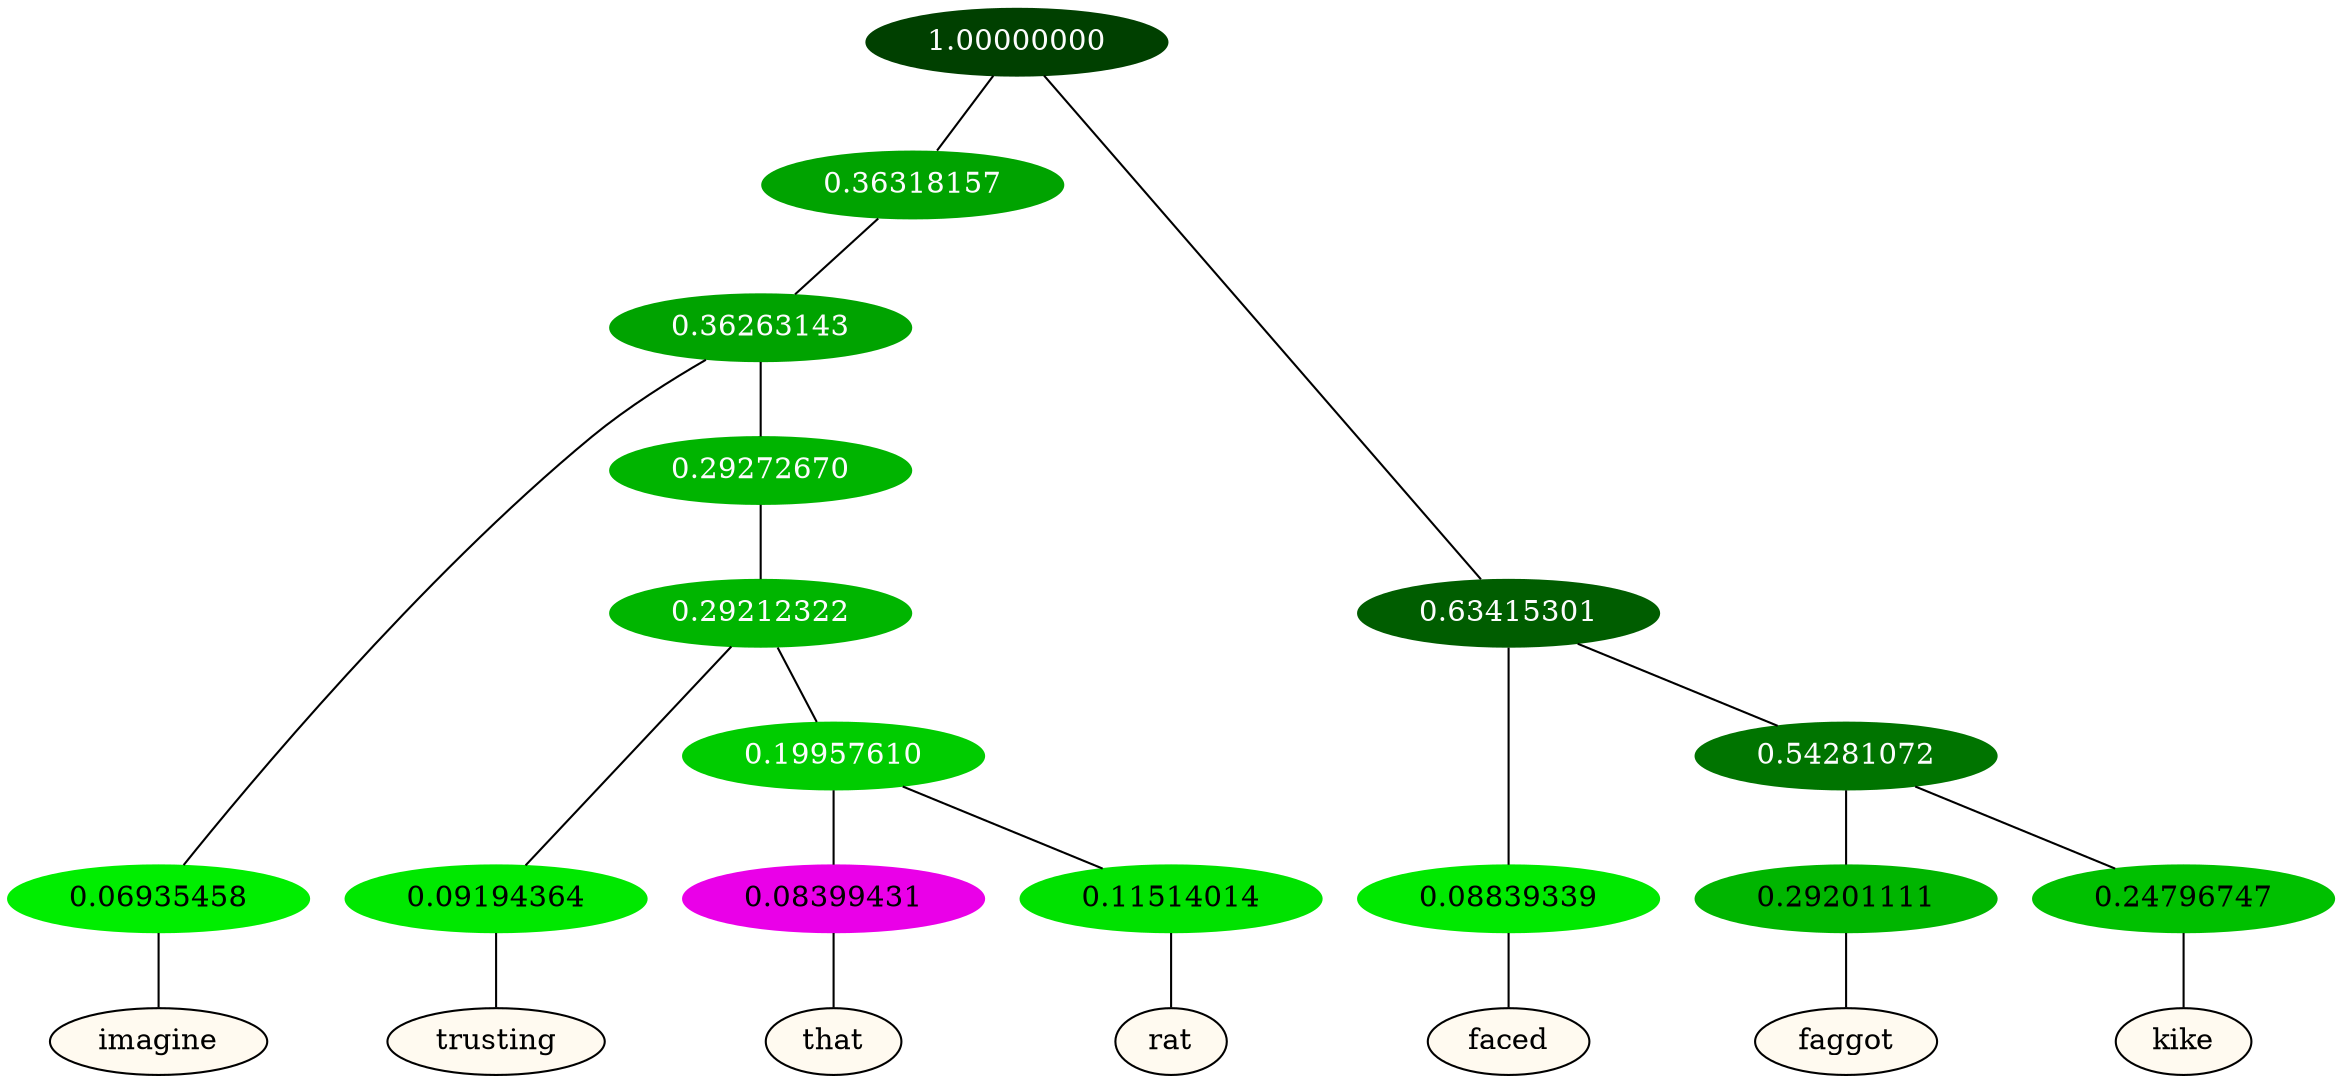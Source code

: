graph {
	node [format=png height=0.15 nodesep=0.001 ordering=out overlap=prism overlap_scaling=0.01 ranksep=0.001 ratio=0.2 style=filled width=0.15]
	{
		rank=same
		a_w_6 [label=imagine color=black fillcolor=floralwhite style="filled,solid"]
		a_w_11 [label=trusting color=black fillcolor=floralwhite style="filled,solid"]
		a_w_13 [label=that color=black fillcolor=floralwhite style="filled,solid"]
		a_w_14 [label=rat color=black fillcolor=floralwhite style="filled,solid"]
		a_w_4 [label=faced color=black fillcolor=floralwhite style="filled,solid"]
		a_w_8 [label=faggot color=black fillcolor=floralwhite style="filled,solid"]
		a_w_9 [label=kike color=black fillcolor=floralwhite style="filled,solid"]
	}
	a_n_6 -- a_w_6
	a_n_11 -- a_w_11
	a_n_13 -- a_w_13
	a_n_14 -- a_w_14
	a_n_4 -- a_w_4
	a_n_8 -- a_w_8
	a_n_9 -- a_w_9
	{
		rank=same
		a_n_6 [label=0.06935458 color="0.334 1.000 0.931" fontcolor=black]
		a_n_11 [label=0.09194364 color="0.334 1.000 0.908" fontcolor=black]
		a_n_13 [label=0.08399431 color="0.835 1.000 0.916" fontcolor=black]
		a_n_14 [label=0.11514014 color="0.334 1.000 0.885" fontcolor=black]
		a_n_4 [label=0.08839339 color="0.334 1.000 0.912" fontcolor=black]
		a_n_8 [label=0.29201111 color="0.334 1.000 0.708" fontcolor=black]
		a_n_9 [label=0.24796747 color="0.334 1.000 0.752" fontcolor=black]
	}
	a_n_0 [label=1.00000000 color="0.334 1.000 0.250" fontcolor=grey99]
	a_n_1 [label=0.36318157 color="0.334 1.000 0.637" fontcolor=grey99]
	a_n_0 -- a_n_1
	a_n_2 [label=0.63415301 color="0.334 1.000 0.366" fontcolor=grey99]
	a_n_0 -- a_n_2
	a_n_3 [label=0.36263143 color="0.334 1.000 0.637" fontcolor=grey99]
	a_n_1 -- a_n_3
	a_n_2 -- a_n_4
	a_n_5 [label=0.54281072 color="0.334 1.000 0.457" fontcolor=grey99]
	a_n_2 -- a_n_5
	a_n_3 -- a_n_6
	a_n_7 [label=0.29272670 color="0.334 1.000 0.707" fontcolor=grey99]
	a_n_3 -- a_n_7
	a_n_5 -- a_n_8
	a_n_5 -- a_n_9
	a_n_10 [label=0.29212322 color="0.334 1.000 0.708" fontcolor=grey99]
	a_n_7 -- a_n_10
	a_n_10 -- a_n_11
	a_n_12 [label=0.19957610 color="0.334 1.000 0.800" fontcolor=grey99]
	a_n_10 -- a_n_12
	a_n_12 -- a_n_13
	a_n_12 -- a_n_14
}
